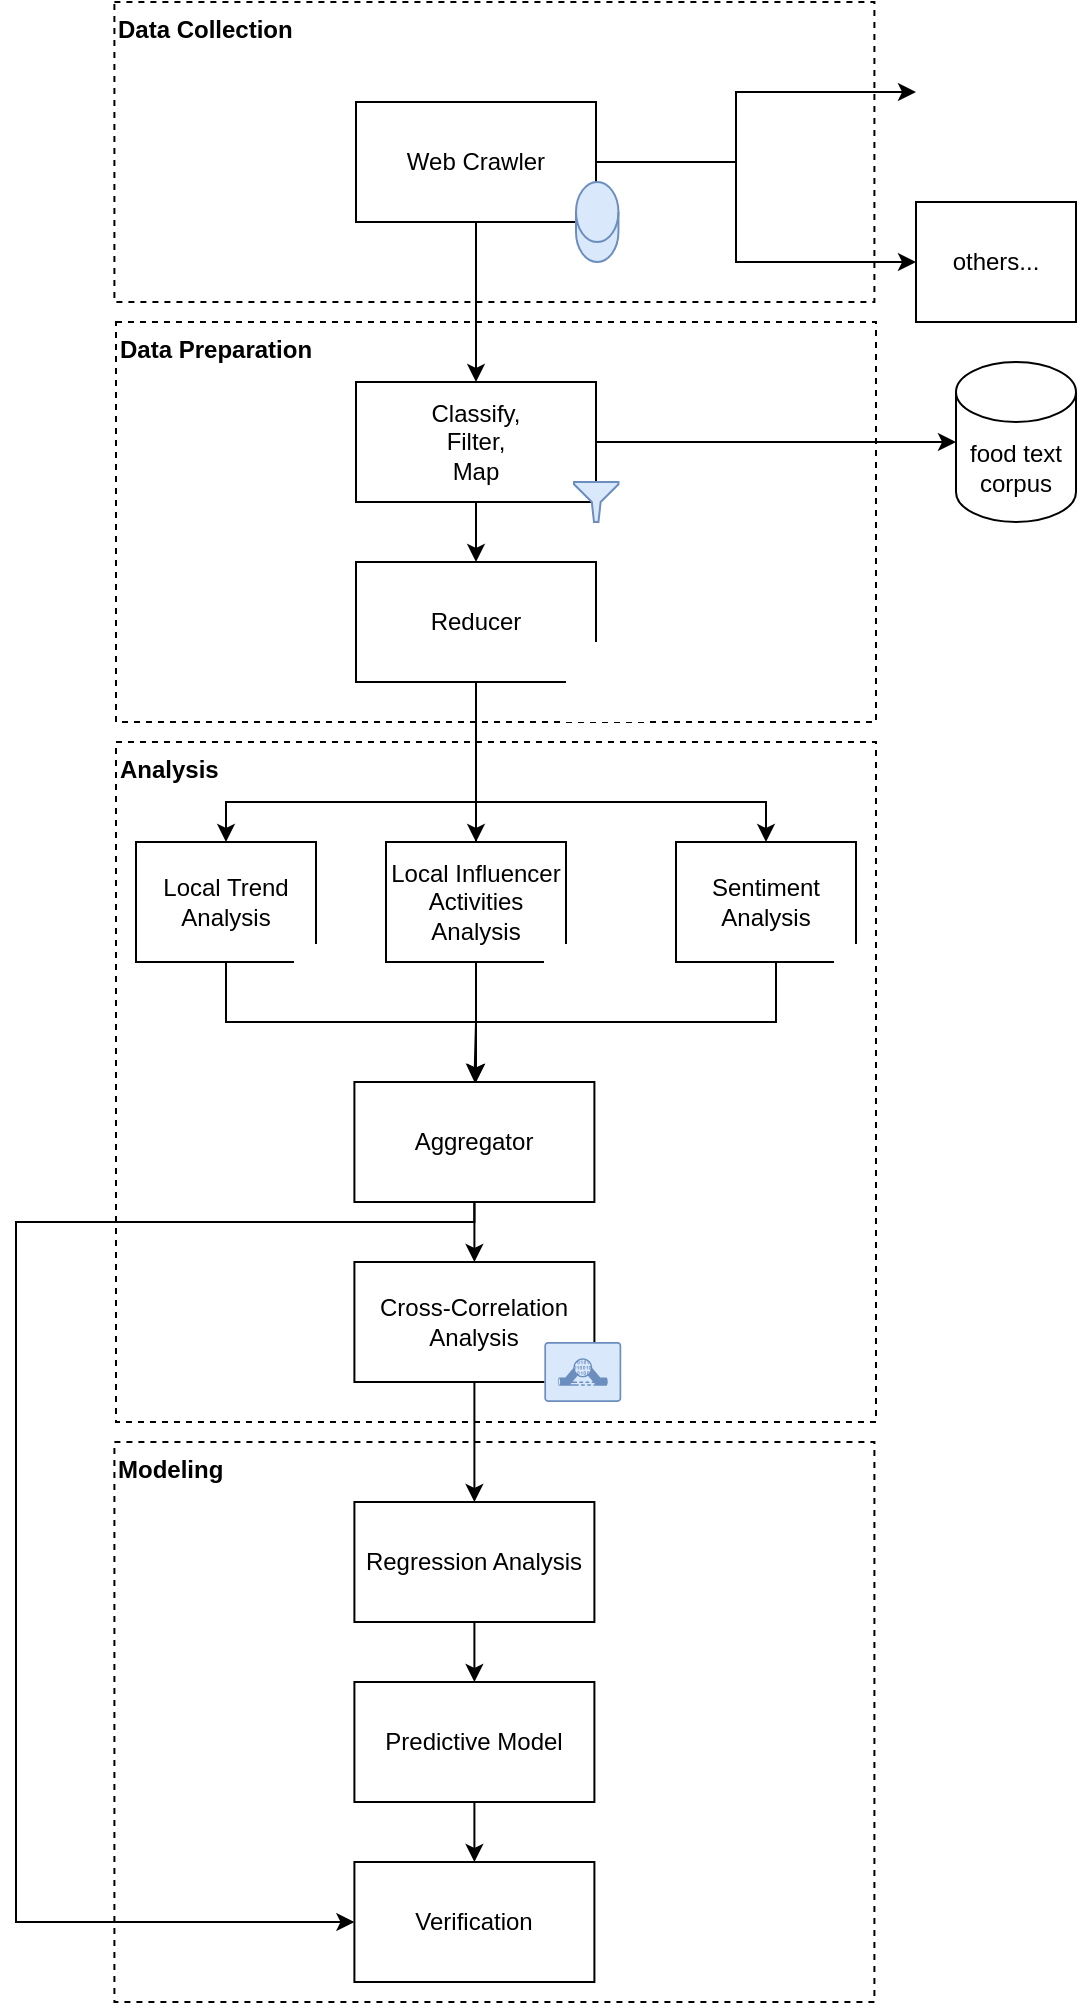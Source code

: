 <mxfile version="15.1.4" type="github">
  <diagram id="tHwyry5M2sbOU5c_TSdc" name="Page-1">
    <mxGraphModel dx="782" dy="379" grid="1" gridSize="10" guides="1" tooltips="1" connect="1" arrows="1" fold="1" page="1" pageScale="1" pageWidth="850" pageHeight="1100" math="0" shadow="0">
      <root>
        <mxCell id="0" />
        <mxCell id="1" parent="0" />
        <mxCell id="-B3HgbfN-c5jEFYy5dRP-27" value="Analysis" style="rounded=0;whiteSpace=wrap;html=1;fillColor=none;dashed=1;align=left;verticalAlign=top;fontStyle=1" parent="1" vertex="1">
          <mxGeometry x="180" y="450" width="380" height="340" as="geometry" />
        </mxCell>
        <mxCell id="-B3HgbfN-c5jEFYy5dRP-30" value="Modeling" style="rounded=0;whiteSpace=wrap;html=1;fillColor=none;dashed=1;align=left;verticalAlign=top;fontStyle=1" parent="1" vertex="1">
          <mxGeometry x="179.2" y="800" width="380" height="280" as="geometry" />
        </mxCell>
        <mxCell id="-B3HgbfN-c5jEFYy5dRP-25" value="Data Preparation" style="rounded=0;whiteSpace=wrap;html=1;fillColor=none;dashed=1;align=left;verticalAlign=top;fontStyle=1" parent="1" vertex="1">
          <mxGeometry x="180" y="240" width="380" height="200" as="geometry" />
        </mxCell>
        <mxCell id="-B3HgbfN-c5jEFYy5dRP-24" value="Data Collection" style="rounded=0;whiteSpace=wrap;html=1;fillColor=none;dashed=1;align=left;verticalAlign=top;fontStyle=1" parent="1" vertex="1">
          <mxGeometry x="179.2" y="80" width="380" height="150" as="geometry" />
        </mxCell>
        <mxCell id="-B3HgbfN-c5jEFYy5dRP-29" value="" style="edgeStyle=orthogonalEdgeStyle;rounded=0;orthogonalLoop=1;jettySize=auto;html=1;" parent="1" source="-B3HgbfN-c5jEFYy5dRP-38" target="-B3HgbfN-c5jEFYy5dRP-28" edge="1">
          <mxGeometry relative="1" as="geometry" />
        </mxCell>
        <mxCell id="-B3HgbfN-c5jEFYy5dRP-39" style="edgeStyle=orthogonalEdgeStyle;rounded=0;orthogonalLoop=1;jettySize=auto;html=1;" parent="1" source="-B3HgbfN-c5jEFYy5dRP-21" target="-B3HgbfN-c5jEFYy5dRP-38" edge="1">
          <mxGeometry relative="1" as="geometry" />
        </mxCell>
        <mxCell id="-B3HgbfN-c5jEFYy5dRP-21" value="Cross-Correlation Analysis" style="rounded=0;whiteSpace=wrap;html=1;" parent="1" vertex="1">
          <mxGeometry x="299.2" y="710" width="120" height="60" as="geometry" />
        </mxCell>
        <mxCell id="-B3HgbfN-c5jEFYy5dRP-4" style="edgeStyle=orthogonalEdgeStyle;rounded=0;orthogonalLoop=1;jettySize=auto;html=1;" parent="1" source="-B3HgbfN-c5jEFYy5dRP-1" target="-B3HgbfN-c5jEFYy5dRP-2" edge="1">
          <mxGeometry relative="1" as="geometry">
            <Array as="points">
              <mxPoint x="490" y="160" />
              <mxPoint x="490" y="125" />
            </Array>
          </mxGeometry>
        </mxCell>
        <mxCell id="-B3HgbfN-c5jEFYy5dRP-5" style="edgeStyle=orthogonalEdgeStyle;rounded=0;orthogonalLoop=1;jettySize=auto;html=1;" parent="1" source="-B3HgbfN-c5jEFYy5dRP-1" target="fAu5pxn7Ti152YVzsFgQ-1" edge="1">
          <mxGeometry relative="1" as="geometry">
            <mxPoint x="580" y="205" as="targetPoint" />
            <Array as="points">
              <mxPoint x="490" y="160" />
              <mxPoint x="490" y="210" />
            </Array>
          </mxGeometry>
        </mxCell>
        <mxCell id="-B3HgbfN-c5jEFYy5dRP-9" value="" style="edgeStyle=orthogonalEdgeStyle;rounded=0;orthogonalLoop=1;jettySize=auto;html=1;" parent="1" source="-B3HgbfN-c5jEFYy5dRP-1" target="-B3HgbfN-c5jEFYy5dRP-8" edge="1">
          <mxGeometry relative="1" as="geometry" />
        </mxCell>
        <mxCell id="-B3HgbfN-c5jEFYy5dRP-1" value="Web Crawler" style="rounded=0;whiteSpace=wrap;html=1;" parent="1" vertex="1">
          <mxGeometry x="300" y="130" width="120" height="60" as="geometry" />
        </mxCell>
        <mxCell id="-B3HgbfN-c5jEFYy5dRP-2" value="" style="shape=image;verticalLabelPosition=bottom;labelBackgroundColor=#ffffff;verticalAlign=top;aspect=fixed;imageAspect=0;image=https://upload.wikimedia.org/wikipedia/commons/thumb/e/e7/Instagram_logo_2016.svg/768px-Instagram_logo_2016.svg.png;" parent="1" vertex="1">
          <mxGeometry x="580" y="90" width="70" height="70" as="geometry" />
        </mxCell>
        <mxCell id="-B3HgbfN-c5jEFYy5dRP-14" value="" style="edgeStyle=orthogonalEdgeStyle;rounded=0;orthogonalLoop=1;jettySize=auto;html=1;" parent="1" source="-B3HgbfN-c5jEFYy5dRP-8" target="-B3HgbfN-c5jEFYy5dRP-13" edge="1">
          <mxGeometry relative="1" as="geometry" />
        </mxCell>
        <mxCell id="fAu5pxn7Ti152YVzsFgQ-3" style="edgeStyle=orthogonalEdgeStyle;rounded=0;orthogonalLoop=1;jettySize=auto;html=1;" edge="1" parent="1" source="-B3HgbfN-c5jEFYy5dRP-8" target="fAu5pxn7Ti152YVzsFgQ-2">
          <mxGeometry relative="1" as="geometry" />
        </mxCell>
        <mxCell id="-B3HgbfN-c5jEFYy5dRP-8" value="Classify,&lt;br&gt;Filter,&lt;br&gt;Map" style="rounded=0;whiteSpace=wrap;html=1;" parent="1" vertex="1">
          <mxGeometry x="300" y="270" width="120" height="60" as="geometry" />
        </mxCell>
        <mxCell id="-B3HgbfN-c5jEFYy5dRP-11" value="" style="aspect=fixed;pointerEvents=1;shadow=0;dashed=0;html=1;strokeColor=#6c8ebf;labelPosition=center;verticalLabelPosition=bottom;verticalAlign=top;align=center;fillColor=#dae8fc;shape=mxgraph.mscae.enterprise.filter" parent="1" vertex="1">
          <mxGeometry x="409" y="320" width="22.22" height="20" as="geometry" />
        </mxCell>
        <mxCell id="-B3HgbfN-c5jEFYy5dRP-12" value="" style="shape=cylinder3;whiteSpace=wrap;html=1;boundedLbl=1;backgroundOutline=1;size=15;fillColor=#dae8fc;strokeColor=#6c8ebf;" parent="1" vertex="1">
          <mxGeometry x="410" y="170" width="21.22" height="40" as="geometry" />
        </mxCell>
        <mxCell id="-B3HgbfN-c5jEFYy5dRP-17" value="" style="edgeStyle=orthogonalEdgeStyle;rounded=0;orthogonalLoop=1;jettySize=auto;html=1;" parent="1" source="-B3HgbfN-c5jEFYy5dRP-13" target="-B3HgbfN-c5jEFYy5dRP-16" edge="1">
          <mxGeometry relative="1" as="geometry" />
        </mxCell>
        <mxCell id="-B3HgbfN-c5jEFYy5dRP-34" style="edgeStyle=orthogonalEdgeStyle;rounded=0;orthogonalLoop=1;jettySize=auto;html=1;entryX=0;entryY=0.5;entryDx=0;entryDy=0;" parent="1" source="-B3HgbfN-c5jEFYy5dRP-53" target="-B3HgbfN-c5jEFYy5dRP-32" edge="1">
          <mxGeometry relative="1" as="geometry">
            <Array as="points">
              <mxPoint x="359" y="690" />
              <mxPoint x="130" y="690" />
              <mxPoint x="130" y="1040" />
            </Array>
          </mxGeometry>
        </mxCell>
        <mxCell id="-B3HgbfN-c5jEFYy5dRP-48" style="edgeStyle=orthogonalEdgeStyle;rounded=0;orthogonalLoop=1;jettySize=auto;html=1;" parent="1" source="-B3HgbfN-c5jEFYy5dRP-13" target="-B3HgbfN-c5jEFYy5dRP-46" edge="1">
          <mxGeometry relative="1" as="geometry">
            <Array as="points">
              <mxPoint x="360" y="480" />
              <mxPoint x="235" y="480" />
            </Array>
          </mxGeometry>
        </mxCell>
        <mxCell id="-B3HgbfN-c5jEFYy5dRP-49" style="edgeStyle=orthogonalEdgeStyle;rounded=0;orthogonalLoop=1;jettySize=auto;html=1;" parent="1" source="-B3HgbfN-c5jEFYy5dRP-16" target="-B3HgbfN-c5jEFYy5dRP-43" edge="1">
          <mxGeometry relative="1" as="geometry">
            <Array as="points">
              <mxPoint x="360" y="480" />
              <mxPoint x="505" y="480" />
            </Array>
          </mxGeometry>
        </mxCell>
        <mxCell id="-B3HgbfN-c5jEFYy5dRP-13" value="Reducer" style="rounded=0;whiteSpace=wrap;html=1;" parent="1" vertex="1">
          <mxGeometry x="300" y="360" width="120" height="60" as="geometry" />
        </mxCell>
        <mxCell id="-B3HgbfN-c5jEFYy5dRP-15" value="" style="shape=image;html=1;verticalAlign=top;verticalLabelPosition=bottom;labelBackgroundColor=#ffffff;imageAspect=0;aspect=fixed;image=https://cdn3.iconfinder.com/data/icons/internet-relative/200/Sort-128.png;imageBackground=#ffffff;" parent="1" vertex="1">
          <mxGeometry x="405" y="400" width="40" height="40" as="geometry" />
        </mxCell>
        <mxCell id="-B3HgbfN-c5jEFYy5dRP-22" value="" style="edgeStyle=orthogonalEdgeStyle;rounded=0;orthogonalLoop=1;jettySize=auto;html=1;" parent="1" source="-B3HgbfN-c5jEFYy5dRP-16" target="-B3HgbfN-c5jEFYy5dRP-53" edge="1">
          <mxGeometry relative="1" as="geometry" />
        </mxCell>
        <mxCell id="-B3HgbfN-c5jEFYy5dRP-19" value="" style="points=[[0.015,0.015,0],[0.985,0.015,0],[0.985,0.985,0],[0.015,0.985,0],[0.25,0,0],[0.5,0,0],[0.75,0,0],[1,0.25,0],[1,0.5,0],[1,0.75,0],[0.75,1,0],[0.5,1,0],[0.25,1,0],[0,0.75,0],[0,0.5,0],[0,0.25,0]];verticalLabelPosition=bottom;html=1;verticalAlign=top;aspect=fixed;align=center;pointerEvents=1;shape=mxgraph.cisco19.rect;prIcon=analysis_correlation;fillColor=#dae8fc;strokeColor=#6c8ebf;" parent="1" vertex="1">
          <mxGeometry x="394.2" y="750" width="38.4" height="30" as="geometry" />
        </mxCell>
        <mxCell id="-B3HgbfN-c5jEFYy5dRP-33" value="" style="edgeStyle=orthogonalEdgeStyle;rounded=0;orthogonalLoop=1;jettySize=auto;html=1;" parent="1" source="-B3HgbfN-c5jEFYy5dRP-28" target="-B3HgbfN-c5jEFYy5dRP-32" edge="1">
          <mxGeometry relative="1" as="geometry" />
        </mxCell>
        <mxCell id="-B3HgbfN-c5jEFYy5dRP-28" value="Predictive Model" style="rounded=0;whiteSpace=wrap;html=1;" parent="1" vertex="1">
          <mxGeometry x="299.2" y="920" width="120" height="60" as="geometry" />
        </mxCell>
        <mxCell id="-B3HgbfN-c5jEFYy5dRP-32" value="Verification" style="rounded=0;whiteSpace=wrap;html=1;" parent="1" vertex="1">
          <mxGeometry x="299.2" y="1010" width="120" height="60" as="geometry" />
        </mxCell>
        <mxCell id="-B3HgbfN-c5jEFYy5dRP-38" value="Regression Analysis" style="rounded=0;whiteSpace=wrap;html=1;" parent="1" vertex="1">
          <mxGeometry x="299.2" y="830" width="120" height="60" as="geometry" />
        </mxCell>
        <mxCell id="-B3HgbfN-c5jEFYy5dRP-41" value="" style="group" parent="1" vertex="1" connectable="0">
          <mxGeometry x="315" y="500" width="95" height="67" as="geometry" />
        </mxCell>
        <mxCell id="-B3HgbfN-c5jEFYy5dRP-16" value="Local Influencer Activities Analysis" style="rounded=0;whiteSpace=wrap;html=1;" parent="-B3HgbfN-c5jEFYy5dRP-41" vertex="1">
          <mxGeometry width="90" height="60" as="geometry" />
        </mxCell>
        <mxCell id="-B3HgbfN-c5jEFYy5dRP-18" value="" style="shape=image;html=1;verticalAlign=top;verticalLabelPosition=bottom;labelBackgroundColor=#ffffff;imageAspect=0;aspect=fixed;image=https://cdn4.iconfinder.com/data/icons/iphone_toolbar_icons/iphone_toolbar_icons/trend.png;imageBackground=#ffffff;" parent="-B3HgbfN-c5jEFYy5dRP-41" vertex="1">
          <mxGeometry x="79" y="51" width="16" height="16" as="geometry" />
        </mxCell>
        <mxCell id="-B3HgbfN-c5jEFYy5dRP-42" value="" style="group" parent="1" vertex="1" connectable="0">
          <mxGeometry x="460" y="500" width="95" height="67" as="geometry" />
        </mxCell>
        <mxCell id="-B3HgbfN-c5jEFYy5dRP-43" value="Sentiment Analysis" style="rounded=0;whiteSpace=wrap;html=1;" parent="-B3HgbfN-c5jEFYy5dRP-42" vertex="1">
          <mxGeometry width="90" height="60" as="geometry" />
        </mxCell>
        <mxCell id="-B3HgbfN-c5jEFYy5dRP-44" value="" style="shape=image;html=1;verticalAlign=top;verticalLabelPosition=bottom;labelBackgroundColor=#ffffff;imageAspect=0;aspect=fixed;image=https://cdn4.iconfinder.com/data/icons/iphone_toolbar_icons/iphone_toolbar_icons/trend.png;imageBackground=#ffffff;" parent="-B3HgbfN-c5jEFYy5dRP-42" vertex="1">
          <mxGeometry x="79" y="51" width="16" height="16" as="geometry" />
        </mxCell>
        <mxCell id="-B3HgbfN-c5jEFYy5dRP-45" value="" style="group" parent="1" vertex="1" connectable="0">
          <mxGeometry x="190" y="500" width="95" height="67" as="geometry" />
        </mxCell>
        <mxCell id="-B3HgbfN-c5jEFYy5dRP-46" value="Local Trend Analysis" style="rounded=0;whiteSpace=wrap;html=1;" parent="-B3HgbfN-c5jEFYy5dRP-45" vertex="1">
          <mxGeometry width="90" height="60" as="geometry" />
        </mxCell>
        <mxCell id="-B3HgbfN-c5jEFYy5dRP-47" value="" style="shape=image;html=1;verticalAlign=top;verticalLabelPosition=bottom;labelBackgroundColor=#ffffff;imageAspect=0;aspect=fixed;image=https://cdn4.iconfinder.com/data/icons/iphone_toolbar_icons/iphone_toolbar_icons/trend.png;imageBackground=#ffffff;" parent="-B3HgbfN-c5jEFYy5dRP-45" vertex="1">
          <mxGeometry x="79" y="51" width="16" height="16" as="geometry" />
        </mxCell>
        <mxCell id="-B3HgbfN-c5jEFYy5dRP-50" style="edgeStyle=orthogonalEdgeStyle;rounded=0;orthogonalLoop=1;jettySize=auto;html=1;" parent="1" source="-B3HgbfN-c5jEFYy5dRP-43" target="-B3HgbfN-c5jEFYy5dRP-53" edge="1">
          <mxGeometry relative="1" as="geometry">
            <Array as="points">
              <mxPoint x="510" y="590" />
              <mxPoint x="360" y="590" />
            </Array>
          </mxGeometry>
        </mxCell>
        <mxCell id="-B3HgbfN-c5jEFYy5dRP-51" style="edgeStyle=orthogonalEdgeStyle;rounded=0;orthogonalLoop=1;jettySize=auto;html=1;" parent="1" source="-B3HgbfN-c5jEFYy5dRP-46" target="-B3HgbfN-c5jEFYy5dRP-53" edge="1">
          <mxGeometry relative="1" as="geometry">
            <Array as="points">
              <mxPoint x="235" y="590" />
              <mxPoint x="360" y="590" />
            </Array>
          </mxGeometry>
        </mxCell>
        <mxCell id="-B3HgbfN-c5jEFYy5dRP-54" style="edgeStyle=orthogonalEdgeStyle;rounded=0;orthogonalLoop=1;jettySize=auto;html=1;fontSize=18;" parent="1" source="-B3HgbfN-c5jEFYy5dRP-53" target="-B3HgbfN-c5jEFYy5dRP-21" edge="1">
          <mxGeometry relative="1" as="geometry" />
        </mxCell>
        <mxCell id="-B3HgbfN-c5jEFYy5dRP-53" value="Aggregator" style="rounded=0;whiteSpace=wrap;html=1;" parent="1" vertex="1">
          <mxGeometry x="299.2" y="620" width="120" height="60" as="geometry" />
        </mxCell>
        <mxCell id="fAu5pxn7Ti152YVzsFgQ-1" value="others..." style="rounded=0;whiteSpace=wrap;html=1;" vertex="1" parent="1">
          <mxGeometry x="580" y="180" width="80" height="60" as="geometry" />
        </mxCell>
        <mxCell id="fAu5pxn7Ti152YVzsFgQ-2" value="food text corpus" style="shape=cylinder3;whiteSpace=wrap;html=1;boundedLbl=1;backgroundOutline=1;size=15;" vertex="1" parent="1">
          <mxGeometry x="600" y="260" width="60" height="80" as="geometry" />
        </mxCell>
      </root>
    </mxGraphModel>
  </diagram>
</mxfile>

